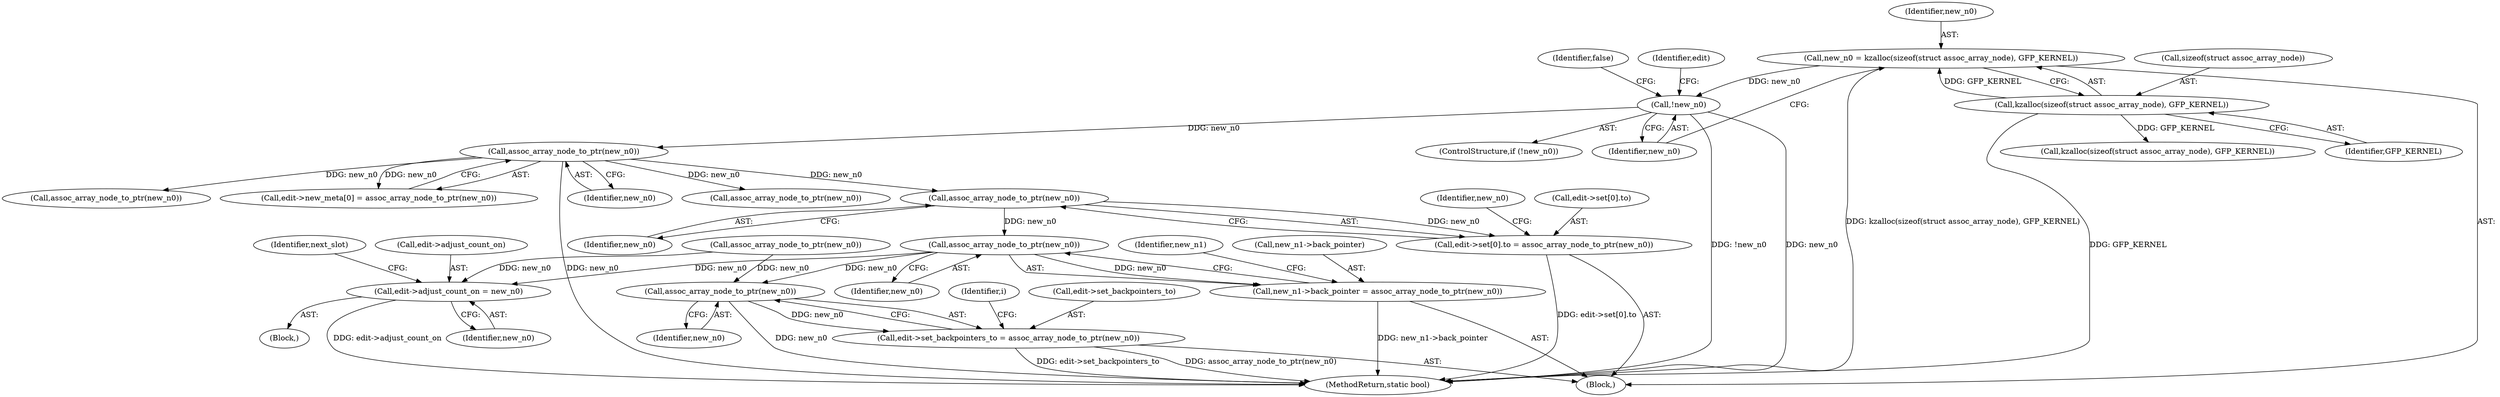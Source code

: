 digraph "0_linux_8d4a2ec1e0b41b0cf9a0c5cd4511da7f8e4f3de2@pointer" {
"1000422" [label="(Call,assoc_array_node_to_ptr(new_n0))"];
"1000277" [label="(Call,assoc_array_node_to_ptr(new_n0))"];
"1000267" [label="(Call,!new_n0)"];
"1000260" [label="(Call,new_n0 = kzalloc(sizeof(struct assoc_array_node), GFP_KERNEL))"];
"1000262" [label="(Call,kzalloc(sizeof(struct assoc_array_node), GFP_KERNEL))"];
"1000414" [label="(Call,edit->set[0].to = assoc_array_node_to_ptr(new_n0))"];
"1000442" [label="(Call,assoc_array_node_to_ptr(new_n0))"];
"1000438" [label="(Call,new_n1->back_pointer = assoc_array_node_to_ptr(new_n0))"];
"1000692" [label="(Call,edit->adjust_count_on = new_n0)"];
"1000723" [label="(Call,assoc_array_node_to_ptr(new_n0))"];
"1000719" [label="(Call,edit->set_backpointers_to = assoc_array_node_to_ptr(new_n0))"];
"1000696" [label="(Identifier,new_n0)"];
"1000446" [label="(Identifier,new_n1)"];
"1000278" [label="(Identifier,new_n0)"];
"1001106" [label="(Call,assoc_array_node_to_ptr(new_n0))"];
"1000438" [label="(Call,new_n1->back_pointer = assoc_array_node_to_ptr(new_n0))"];
"1000670" [label="(Block,)"];
"1000717" [label="(Identifier,next_slot)"];
"1000723" [label="(Call,assoc_array_node_to_ptr(new_n0))"];
"1000719" [label="(Call,edit->set_backpointers_to = assoc_array_node_to_ptr(new_n0))"];
"1000267" [label="(Call,!new_n0)"];
"1000422" [label="(Call,assoc_array_node_to_ptr(new_n0))"];
"1000260" [label="(Call,new_n0 = kzalloc(sizeof(struct assoc_array_node), GFP_KERNEL))"];
"1000692" [label="(Call,edit->adjust_count_on = new_n0)"];
"1000443" [label="(Identifier,new_n0)"];
"1000886" [label="(Call,assoc_array_node_to_ptr(new_n0))"];
"1000263" [label="(Call,sizeof(struct assoc_array_node))"];
"1000693" [label="(Call,edit->adjust_count_on)"];
"1000270" [label="(Identifier,false)"];
"1000268" [label="(Identifier,new_n0)"];
"1000122" [label="(Block,)"];
"1000281" [label="(Call,kzalloc(sizeof(struct assoc_array_node), GFP_KERNEL))"];
"1000439" [label="(Call,new_n1->back_pointer)"];
"1000265" [label="(Identifier,GFP_KERNEL)"];
"1000262" [label="(Call,kzalloc(sizeof(struct assoc_array_node), GFP_KERNEL))"];
"1000727" [label="(Identifier,i)"];
"1000261" [label="(Identifier,new_n0)"];
"1000442" [label="(Call,assoc_array_node_to_ptr(new_n0))"];
"1000423" [label="(Identifier,new_n0)"];
"1000720" [label="(Call,edit->set_backpointers_to)"];
"1000724" [label="(Identifier,new_n0)"];
"1000266" [label="(ControlStructure,if (!new_n0))"];
"1000277" [label="(Call,assoc_array_node_to_ptr(new_n0))"];
"1001123" [label="(Call,assoc_array_node_to_ptr(new_n0))"];
"1000271" [label="(Call,edit->new_meta[0] = assoc_array_node_to_ptr(new_n0))"];
"1001248" [label="(MethodReturn,static bool)"];
"1000415" [label="(Call,edit->set[0].to)"];
"1000426" [label="(Identifier,new_n0)"];
"1000274" [label="(Identifier,edit)"];
"1000414" [label="(Call,edit->set[0].to = assoc_array_node_to_ptr(new_n0))"];
"1000422" -> "1000414"  [label="AST: "];
"1000422" -> "1000423"  [label="CFG: "];
"1000423" -> "1000422"  [label="AST: "];
"1000414" -> "1000422"  [label="CFG: "];
"1000422" -> "1000414"  [label="DDG: new_n0"];
"1000277" -> "1000422"  [label="DDG: new_n0"];
"1000422" -> "1000442"  [label="DDG: new_n0"];
"1000277" -> "1000271"  [label="AST: "];
"1000277" -> "1000278"  [label="CFG: "];
"1000278" -> "1000277"  [label="AST: "];
"1000271" -> "1000277"  [label="CFG: "];
"1000277" -> "1001248"  [label="DDG: new_n0"];
"1000277" -> "1000271"  [label="DDG: new_n0"];
"1000267" -> "1000277"  [label="DDG: new_n0"];
"1000277" -> "1000886"  [label="DDG: new_n0"];
"1000277" -> "1001106"  [label="DDG: new_n0"];
"1000267" -> "1000266"  [label="AST: "];
"1000267" -> "1000268"  [label="CFG: "];
"1000268" -> "1000267"  [label="AST: "];
"1000270" -> "1000267"  [label="CFG: "];
"1000274" -> "1000267"  [label="CFG: "];
"1000267" -> "1001248"  [label="DDG: !new_n0"];
"1000267" -> "1001248"  [label="DDG: new_n0"];
"1000260" -> "1000267"  [label="DDG: new_n0"];
"1000260" -> "1000122"  [label="AST: "];
"1000260" -> "1000262"  [label="CFG: "];
"1000261" -> "1000260"  [label="AST: "];
"1000262" -> "1000260"  [label="AST: "];
"1000268" -> "1000260"  [label="CFG: "];
"1000260" -> "1001248"  [label="DDG: kzalloc(sizeof(struct assoc_array_node), GFP_KERNEL)"];
"1000262" -> "1000260"  [label="DDG: GFP_KERNEL"];
"1000262" -> "1000265"  [label="CFG: "];
"1000263" -> "1000262"  [label="AST: "];
"1000265" -> "1000262"  [label="AST: "];
"1000262" -> "1001248"  [label="DDG: GFP_KERNEL"];
"1000262" -> "1000281"  [label="DDG: GFP_KERNEL"];
"1000414" -> "1000122"  [label="AST: "];
"1000415" -> "1000414"  [label="AST: "];
"1000426" -> "1000414"  [label="CFG: "];
"1000414" -> "1001248"  [label="DDG: edit->set[0].to"];
"1000442" -> "1000438"  [label="AST: "];
"1000442" -> "1000443"  [label="CFG: "];
"1000443" -> "1000442"  [label="AST: "];
"1000438" -> "1000442"  [label="CFG: "];
"1000442" -> "1000438"  [label="DDG: new_n0"];
"1000442" -> "1000692"  [label="DDG: new_n0"];
"1000442" -> "1000723"  [label="DDG: new_n0"];
"1000438" -> "1000122"  [label="AST: "];
"1000439" -> "1000438"  [label="AST: "];
"1000446" -> "1000438"  [label="CFG: "];
"1000438" -> "1001248"  [label="DDG: new_n1->back_pointer"];
"1000692" -> "1000670"  [label="AST: "];
"1000692" -> "1000696"  [label="CFG: "];
"1000693" -> "1000692"  [label="AST: "];
"1000696" -> "1000692"  [label="AST: "];
"1000717" -> "1000692"  [label="CFG: "];
"1000692" -> "1001248"  [label="DDG: edit->adjust_count_on"];
"1001123" -> "1000692"  [label="DDG: new_n0"];
"1000723" -> "1000719"  [label="AST: "];
"1000723" -> "1000724"  [label="CFG: "];
"1000724" -> "1000723"  [label="AST: "];
"1000719" -> "1000723"  [label="CFG: "];
"1000723" -> "1001248"  [label="DDG: new_n0"];
"1000723" -> "1000719"  [label="DDG: new_n0"];
"1001123" -> "1000723"  [label="DDG: new_n0"];
"1000719" -> "1000122"  [label="AST: "];
"1000720" -> "1000719"  [label="AST: "];
"1000727" -> "1000719"  [label="CFG: "];
"1000719" -> "1001248"  [label="DDG: edit->set_backpointers_to"];
"1000719" -> "1001248"  [label="DDG: assoc_array_node_to_ptr(new_n0)"];
}
